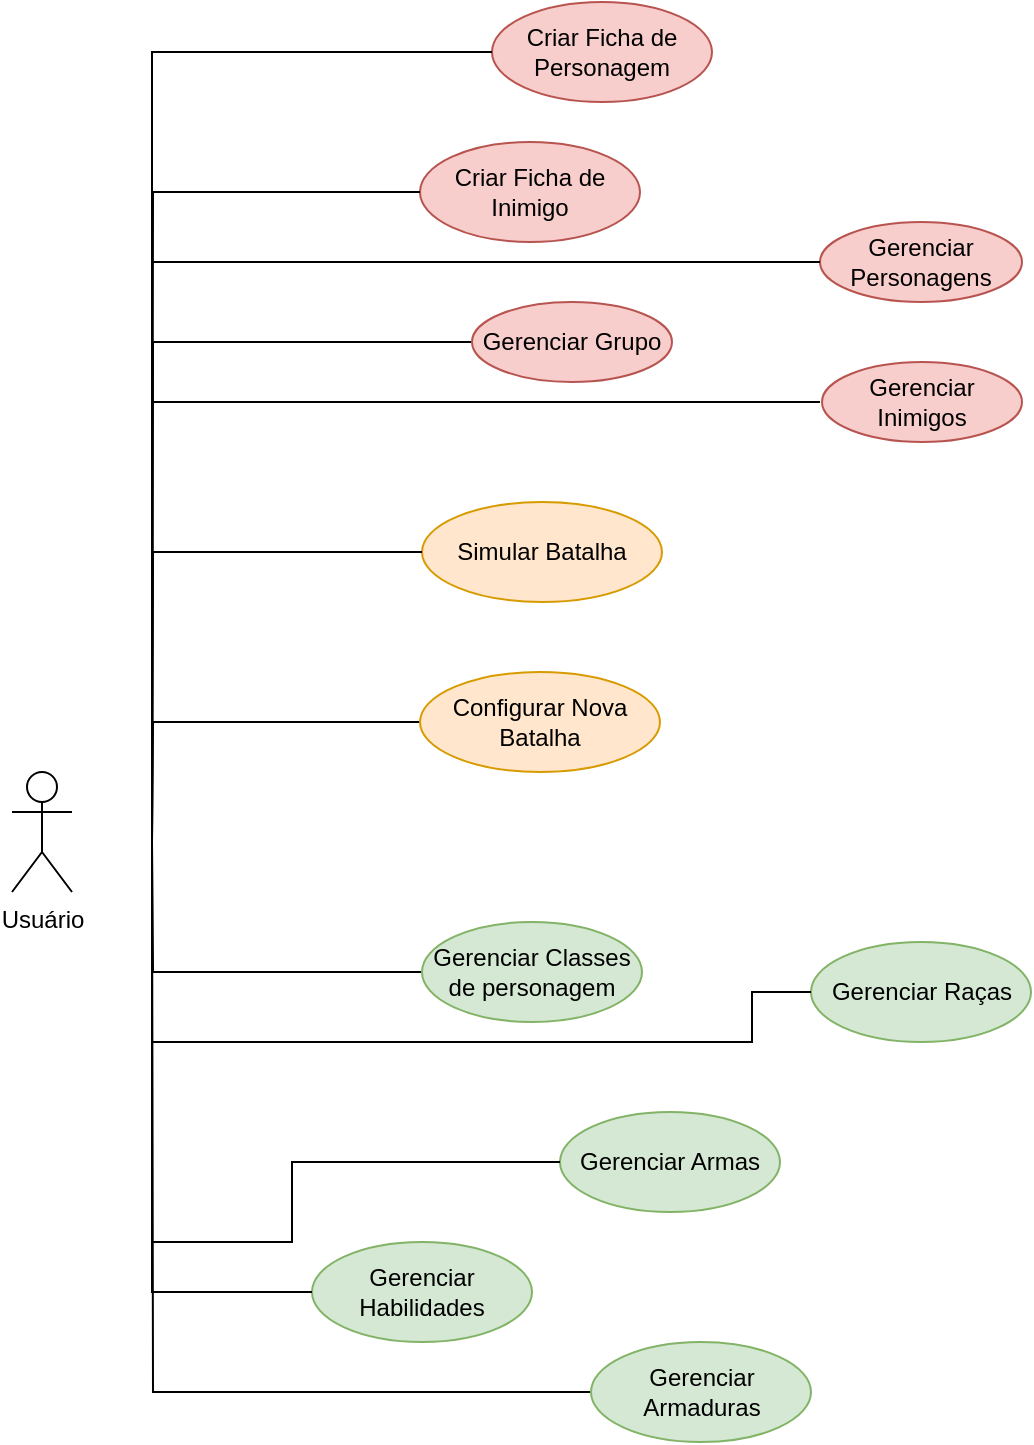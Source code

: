 <mxfile version="27.2.0">
  <diagram name="Página-1" id="d-P7JN4mpOu-83VVF93L">
    <mxGraphModel grid="1" page="1" gridSize="10" guides="1" tooltips="1" connect="1" arrows="1" fold="1" pageScale="1" pageWidth="827" pageHeight="1169" math="0" shadow="0">
      <root>
        <mxCell id="0" />
        <mxCell id="1" parent="0" />
        <mxCell id="sGsWgp8qX2HAL5Vx84l_-1" value="Usuário" style="shape=umlActor;verticalLabelPosition=bottom;verticalAlign=top;html=1;outlineConnect=0;" vertex="1" parent="1">
          <mxGeometry x="140" y="415" width="30" height="60" as="geometry" />
        </mxCell>
        <mxCell id="sGsWgp8qX2HAL5Vx84l_-2" style="edgeStyle=orthogonalEdgeStyle;rounded=0;orthogonalLoop=1;jettySize=auto;html=1;exitX=0;exitY=0.5;exitDx=0;exitDy=0;endArrow=none;startFill=0;" edge="1" parent="1" source="sGsWgp8qX2HAL5Vx84l_-3">
          <mxGeometry relative="1" as="geometry">
            <mxPoint x="210" y="450" as="targetPoint" />
          </mxGeometry>
        </mxCell>
        <mxCell id="sGsWgp8qX2HAL5Vx84l_-3" value="Configurar Nova Batalha" style="ellipse;whiteSpace=wrap;html=1;fillColor=#ffe6cc;strokeColor=#d79b00;" vertex="1" parent="1">
          <mxGeometry x="344" y="365" width="120" height="50" as="geometry" />
        </mxCell>
        <mxCell id="sGsWgp8qX2HAL5Vx84l_-5" value="Gerenciar Personagens" style="ellipse;whiteSpace=wrap;html=1;fillColor=#f8cecc;strokeColor=#b85450;" vertex="1" parent="1">
          <mxGeometry x="544" y="140" width="101" height="40" as="geometry" />
        </mxCell>
        <mxCell id="sGsWgp8qX2HAL5Vx84l_-6" style="edgeStyle=orthogonalEdgeStyle;rounded=0;orthogonalLoop=1;jettySize=auto;html=1;exitX=0;exitY=0.5;exitDx=0;exitDy=0;endArrow=none;startFill=0;" edge="1" parent="1" source="sGsWgp8qX2HAL5Vx84l_-7">
          <mxGeometry relative="1" as="geometry">
            <mxPoint x="210" y="450" as="targetPoint" />
          </mxGeometry>
        </mxCell>
        <mxCell id="sGsWgp8qX2HAL5Vx84l_-7" value="Gerenciar Grupo" style="ellipse;whiteSpace=wrap;html=1;fillColor=#f8cecc;strokeColor=#b85450;" vertex="1" parent="1">
          <mxGeometry x="370" y="180" width="100" height="40" as="geometry" />
        </mxCell>
        <mxCell id="sGsWgp8qX2HAL5Vx84l_-8" value="Gerenciar Inimigos" style="ellipse;whiteSpace=wrap;html=1;fillColor=#f8cecc;strokeColor=#b85450;" vertex="1" parent="1">
          <mxGeometry x="545" y="210" width="100" height="40" as="geometry" />
        </mxCell>
        <mxCell id="sGsWgp8qX2HAL5Vx84l_-9" style="edgeStyle=orthogonalEdgeStyle;rounded=0;orthogonalLoop=1;jettySize=auto;html=1;endArrow=none;startFill=0;exitX=0;exitY=0.5;exitDx=0;exitDy=0;" edge="1" parent="1">
          <mxGeometry relative="1" as="geometry">
            <mxPoint x="544.0" y="229.97" as="sourcePoint" />
            <mxPoint x="210" y="450" as="targetPoint" />
            <Array as="points">
              <mxPoint x="210" y="229.97" />
              <mxPoint x="210" y="449.97" />
            </Array>
          </mxGeometry>
        </mxCell>
        <mxCell id="sGsWgp8qX2HAL5Vx84l_-10" value="Criar Ficha de Personagem" style="ellipse;whiteSpace=wrap;html=1;fillColor=#f8cecc;strokeColor=#b85450;" vertex="1" parent="1">
          <mxGeometry x="380" y="30" width="110" height="50" as="geometry" />
        </mxCell>
        <mxCell id="sGsWgp8qX2HAL5Vx84l_-11" value="Criar Ficha de Inimigo" style="ellipse;whiteSpace=wrap;html=1;fillColor=#f8cecc;strokeColor=#b85450;" vertex="1" parent="1">
          <mxGeometry x="344" y="100" width="110" height="50" as="geometry" />
        </mxCell>
        <mxCell id="sGsWgp8qX2HAL5Vx84l_-12" value="Simular Batalha" style="ellipse;whiteSpace=wrap;html=1;fillColor=#ffe6cc;strokeColor=#d79b00;" vertex="1" parent="1">
          <mxGeometry x="345" y="280" width="120" height="50" as="geometry" />
        </mxCell>
        <mxCell id="sGsWgp8qX2HAL5Vx84l_-13" style="rounded=0;orthogonalLoop=1;jettySize=auto;html=1;exitX=0;exitY=0.5;exitDx=0;exitDy=0;endArrow=none;startFill=0;edgeStyle=orthogonalEdgeStyle;" edge="1" parent="1" source="sGsWgp8qX2HAL5Vx84l_-12">
          <mxGeometry relative="1" as="geometry">
            <mxPoint x="210" y="450" as="targetPoint" />
          </mxGeometry>
        </mxCell>
        <mxCell id="sGsWgp8qX2HAL5Vx84l_-18" value="" style="endArrow=none;html=1;rounded=0;entryX=0;entryY=0.5;entryDx=0;entryDy=0;edgeStyle=orthogonalEdgeStyle;" edge="1" parent="1" target="sGsWgp8qX2HAL5Vx84l_-5">
          <mxGeometry width="50" height="50" relative="1" as="geometry">
            <mxPoint x="210" y="450" as="sourcePoint" />
            <mxPoint x="170" y="160" as="targetPoint" />
            <Array as="points">
              <mxPoint x="210" y="160" />
            </Array>
          </mxGeometry>
        </mxCell>
        <mxCell id="sGsWgp8qX2HAL5Vx84l_-19" value="" style="endArrow=none;html=1;rounded=0;entryX=0;entryY=0.5;entryDx=0;entryDy=0;edgeStyle=orthogonalEdgeStyle;" edge="1" parent="1" target="sGsWgp8qX2HAL5Vx84l_-10">
          <mxGeometry width="50" height="50" relative="1" as="geometry">
            <mxPoint x="210" y="410" as="sourcePoint" />
            <mxPoint x="270" y="620" as="targetPoint" />
            <Array as="points">
              <mxPoint x="210" y="55" />
            </Array>
          </mxGeometry>
        </mxCell>
        <mxCell id="sGsWgp8qX2HAL5Vx84l_-20" value="" style="endArrow=none;html=1;rounded=0;exitX=0;exitY=0.5;exitDx=0;exitDy=0;edgeStyle=orthogonalEdgeStyle;" edge="1" parent="1" source="sGsWgp8qX2HAL5Vx84l_-11">
          <mxGeometry width="50" height="50" relative="1" as="geometry">
            <mxPoint x="190" y="730" as="sourcePoint" />
            <mxPoint x="210" y="450" as="targetPoint" />
          </mxGeometry>
        </mxCell>
        <mxCell id="sGsWgp8qX2HAL5Vx84l_-26" style="edgeStyle=orthogonalEdgeStyle;rounded=0;orthogonalLoop=1;jettySize=auto;html=1;exitX=0;exitY=0.5;exitDx=0;exitDy=0;endArrow=none;endFill=0;" edge="1" parent="1" source="sGsWgp8qX2HAL5Vx84l_-21">
          <mxGeometry relative="1" as="geometry">
            <mxPoint x="210" y="450" as="targetPoint" />
          </mxGeometry>
        </mxCell>
        <mxCell id="sGsWgp8qX2HAL5Vx84l_-21" value="Gerenciar Classes de personagem" style="ellipse;whiteSpace=wrap;html=1;fillColor=#d5e8d4;strokeColor=#82b366;" vertex="1" parent="1">
          <mxGeometry x="345" y="490" width="110" height="50" as="geometry" />
        </mxCell>
        <mxCell id="sGsWgp8qX2HAL5Vx84l_-22" value="Gerenciar Raças" style="ellipse;whiteSpace=wrap;html=1;fillColor=#d5e8d4;strokeColor=#82b366;" vertex="1" parent="1">
          <mxGeometry x="539.5" y="500" width="110" height="50" as="geometry" />
        </mxCell>
        <mxCell id="sGsWgp8qX2HAL5Vx84l_-23" value="Gerenciar Armas" style="ellipse;whiteSpace=wrap;html=1;fillColor=#d5e8d4;strokeColor=#82b366;" vertex="1" parent="1">
          <mxGeometry x="414" y="585" width="110" height="50" as="geometry" />
        </mxCell>
        <mxCell id="sGsWgp8qX2HAL5Vx84l_-30" style="edgeStyle=orthogonalEdgeStyle;rounded=0;orthogonalLoop=1;jettySize=auto;html=1;exitX=0;exitY=0.5;exitDx=0;exitDy=0;endArrow=none;endFill=0;" edge="1" parent="1" source="sGsWgp8qX2HAL5Vx84l_-24">
          <mxGeometry relative="1" as="geometry">
            <mxPoint x="210" y="450" as="targetPoint" />
          </mxGeometry>
        </mxCell>
        <mxCell id="sGsWgp8qX2HAL5Vx84l_-24" value="Gerenciar Armaduras" style="ellipse;whiteSpace=wrap;html=1;fillColor=#d5e8d4;strokeColor=#82b366;" vertex="1" parent="1">
          <mxGeometry x="429.5" y="700" width="110" height="50" as="geometry" />
        </mxCell>
        <mxCell id="sGsWgp8qX2HAL5Vx84l_-25" value="Gerenciar Habilidades" style="ellipse;whiteSpace=wrap;html=1;fillColor=#d5e8d4;strokeColor=#82b366;" vertex="1" parent="1">
          <mxGeometry x="290" y="650" width="110" height="50" as="geometry" />
        </mxCell>
        <mxCell id="sGsWgp8qX2HAL5Vx84l_-27" style="edgeStyle=orthogonalEdgeStyle;rounded=0;orthogonalLoop=1;jettySize=auto;html=1;exitX=0;exitY=0.5;exitDx=0;exitDy=0;endArrow=none;endFill=0;" edge="1" parent="1" source="sGsWgp8qX2HAL5Vx84l_-22">
          <mxGeometry relative="1" as="geometry">
            <mxPoint x="210" y="450" as="targetPoint" />
            <mxPoint x="345" y="584" as="sourcePoint" />
            <Array as="points">
              <mxPoint x="510" y="550" />
              <mxPoint x="210" y="550" />
            </Array>
          </mxGeometry>
        </mxCell>
        <mxCell id="sGsWgp8qX2HAL5Vx84l_-28" style="edgeStyle=orthogonalEdgeStyle;rounded=0;orthogonalLoop=1;jettySize=auto;html=1;exitX=0;exitY=0.5;exitDx=0;exitDy=0;endArrow=none;endFill=0;" edge="1" parent="1" source="sGsWgp8qX2HAL5Vx84l_-25">
          <mxGeometry relative="1" as="geometry">
            <mxPoint x="210" y="450" as="targetPoint" />
            <mxPoint x="215" y="665" as="sourcePoint" />
            <Array as="points">
              <mxPoint x="210" y="675" />
            </Array>
          </mxGeometry>
        </mxCell>
        <mxCell id="sGsWgp8qX2HAL5Vx84l_-29" style="edgeStyle=orthogonalEdgeStyle;rounded=0;orthogonalLoop=1;jettySize=auto;html=1;exitX=0;exitY=0.5;exitDx=0;exitDy=0;endArrow=none;endFill=0;" edge="1" parent="1" source="sGsWgp8qX2HAL5Vx84l_-23">
          <mxGeometry relative="1" as="geometry">
            <mxPoint x="210" y="450" as="targetPoint" />
            <mxPoint x="195" y="755" as="sourcePoint" />
            <Array as="points">
              <mxPoint x="280" y="610" />
              <mxPoint x="280" y="650" />
              <mxPoint x="210" y="650" />
              <mxPoint x="210" y="530" />
            </Array>
          </mxGeometry>
        </mxCell>
      </root>
    </mxGraphModel>
  </diagram>
</mxfile>
